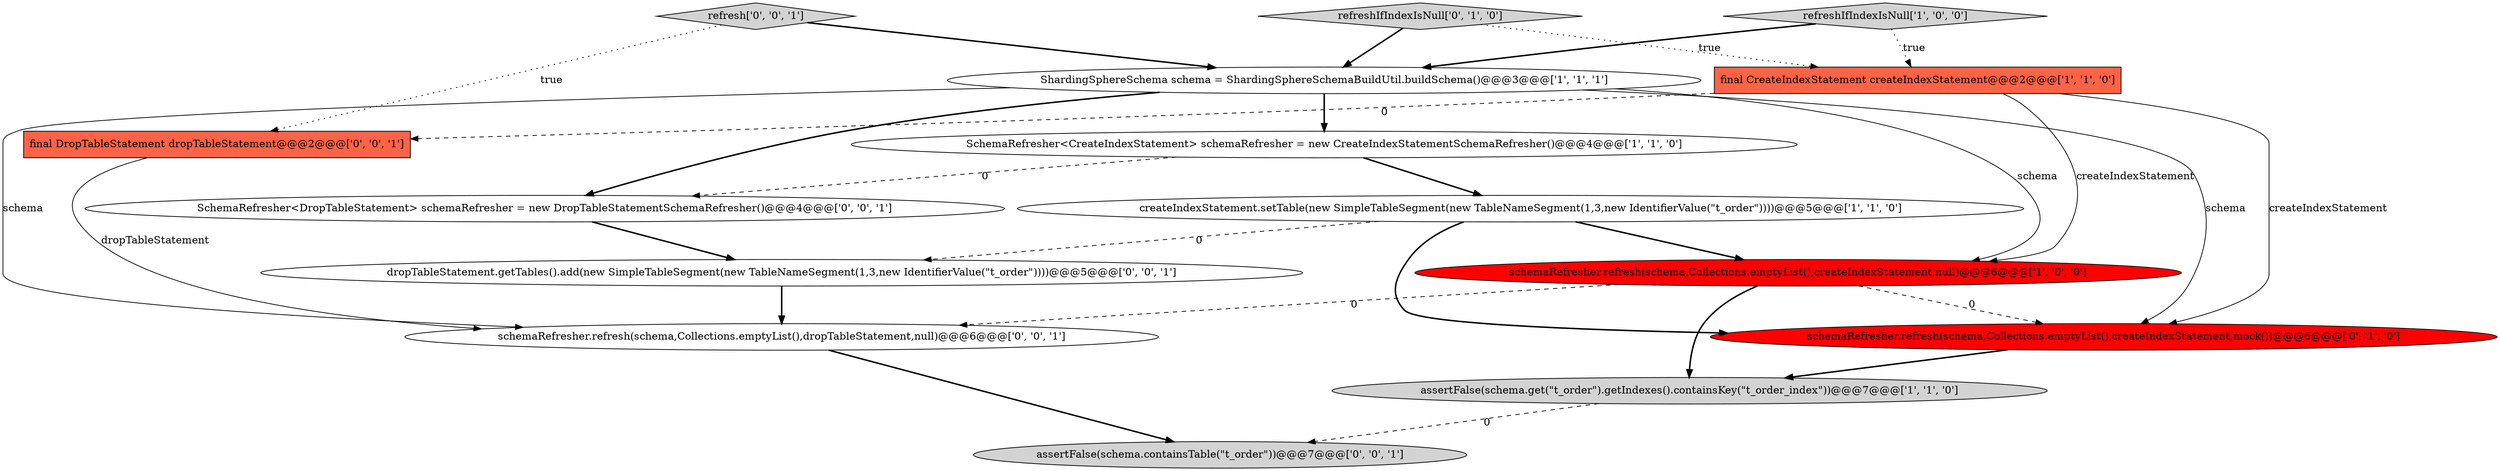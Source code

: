 digraph {
6 [style = filled, label = "SchemaRefresher<CreateIndexStatement> schemaRefresher = new CreateIndexStatementSchemaRefresher()@@@4@@@['1', '1', '0']", fillcolor = white, shape = ellipse image = "AAA0AAABBB1BBB"];
11 [style = filled, label = "schemaRefresher.refresh(schema,Collections.emptyList(),dropTableStatement,null)@@@6@@@['0', '0', '1']", fillcolor = white, shape = ellipse image = "AAA0AAABBB3BBB"];
14 [style = filled, label = "assertFalse(schema.containsTable(\"t_order\"))@@@7@@@['0', '0', '1']", fillcolor = lightgray, shape = ellipse image = "AAA0AAABBB3BBB"];
3 [style = filled, label = "assertFalse(schema.get(\"t_order\").getIndexes().containsKey(\"t_order_index\"))@@@7@@@['1', '1', '0']", fillcolor = lightgray, shape = ellipse image = "AAA0AAABBB1BBB"];
2 [style = filled, label = "ShardingSphereSchema schema = ShardingSphereSchemaBuildUtil.buildSchema()@@@3@@@['1', '1', '1']", fillcolor = white, shape = ellipse image = "AAA0AAABBB1BBB"];
7 [style = filled, label = "schemaRefresher.refresh(schema,Collections.emptyList(),createIndexStatement,mock())@@@6@@@['0', '1', '0']", fillcolor = red, shape = ellipse image = "AAA1AAABBB2BBB"];
8 [style = filled, label = "refreshIfIndexIsNull['0', '1', '0']", fillcolor = lightgray, shape = diamond image = "AAA0AAABBB2BBB"];
9 [style = filled, label = "SchemaRefresher<DropTableStatement> schemaRefresher = new DropTableStatementSchemaRefresher()@@@4@@@['0', '0', '1']", fillcolor = white, shape = ellipse image = "AAA0AAABBB3BBB"];
12 [style = filled, label = "dropTableStatement.getTables().add(new SimpleTableSegment(new TableNameSegment(1,3,new IdentifierValue(\"t_order\"))))@@@5@@@['0', '0', '1']", fillcolor = white, shape = ellipse image = "AAA0AAABBB3BBB"];
10 [style = filled, label = "final DropTableStatement dropTableStatement@@@2@@@['0', '0', '1']", fillcolor = tomato, shape = box image = "AAA0AAABBB3BBB"];
0 [style = filled, label = "final CreateIndexStatement createIndexStatement@@@2@@@['1', '1', '0']", fillcolor = tomato, shape = box image = "AAA0AAABBB1BBB"];
13 [style = filled, label = "refresh['0', '0', '1']", fillcolor = lightgray, shape = diamond image = "AAA0AAABBB3BBB"];
1 [style = filled, label = "schemaRefresher.refresh(schema,Collections.emptyList(),createIndexStatement,null)@@@6@@@['1', '0', '0']", fillcolor = red, shape = ellipse image = "AAA1AAABBB1BBB"];
4 [style = filled, label = "createIndexStatement.setTable(new SimpleTableSegment(new TableNameSegment(1,3,new IdentifierValue(\"t_order\"))))@@@5@@@['1', '1', '0']", fillcolor = white, shape = ellipse image = "AAA0AAABBB1BBB"];
5 [style = filled, label = "refreshIfIndexIsNull['1', '0', '0']", fillcolor = lightgray, shape = diamond image = "AAA0AAABBB1BBB"];
0->7 [style = solid, label="createIndexStatement"];
11->14 [style = bold, label=""];
2->6 [style = bold, label=""];
6->9 [style = dashed, label="0"];
12->11 [style = bold, label=""];
1->3 [style = bold, label=""];
2->1 [style = solid, label="schema"];
5->0 [style = dotted, label="true"];
2->9 [style = bold, label=""];
0->1 [style = solid, label="createIndexStatement"];
13->10 [style = dotted, label="true"];
7->3 [style = bold, label=""];
4->7 [style = bold, label=""];
0->10 [style = dashed, label="0"];
4->12 [style = dashed, label="0"];
6->4 [style = bold, label=""];
5->2 [style = bold, label=""];
8->2 [style = bold, label=""];
1->11 [style = dashed, label="0"];
8->0 [style = dotted, label="true"];
4->1 [style = bold, label=""];
9->12 [style = bold, label=""];
2->7 [style = solid, label="schema"];
1->7 [style = dashed, label="0"];
3->14 [style = dashed, label="0"];
2->11 [style = solid, label="schema"];
10->11 [style = solid, label="dropTableStatement"];
13->2 [style = bold, label=""];
}
